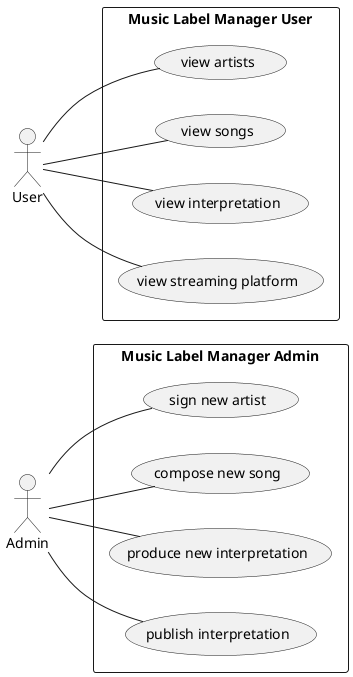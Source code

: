 @startuml
left to right direction
actor Admin
actor User
rectangle "Music Label Manager Admin"{
    Admin -- (sign new artist)
    Admin -- (compose new song)
    Admin -- (produce new interpretation)
    Admin -- (publish interpretation)


}
rectangle "Music Label Manager User"{
    User -- (view artists)
    User -- (view songs)
    User -- (view interpretation)
    User -- (view streaming platform)
}
@enduml